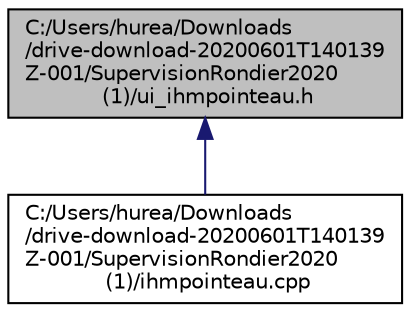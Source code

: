digraph "C:/Users/hurea/Downloads/drive-download-20200601T140139Z-001/SupervisionRondier2020 (1)/ui_ihmpointeau.h"
{
 // LATEX_PDF_SIZE
  edge [fontname="Helvetica",fontsize="10",labelfontname="Helvetica",labelfontsize="10"];
  node [fontname="Helvetica",fontsize="10",shape=record];
  Node1 [label="C:/Users/hurea/Downloads\l/drive-download-20200601T140139\lZ-001/SupervisionRondier2020\l (1)/ui_ihmpointeau.h",height=0.2,width=0.4,color="black", fillcolor="grey75", style="filled", fontcolor="black",tooltip=" "];
  Node1 -> Node2 [dir="back",color="midnightblue",fontsize="10",style="solid"];
  Node2 [label="C:/Users/hurea/Downloads\l/drive-download-20200601T140139\lZ-001/SupervisionRondier2020\l (1)/ihmpointeau.cpp",height=0.2,width=0.4,color="black", fillcolor="white", style="filled",URL="$ihmpointeau_8cpp.html",tooltip="Définition des méthodes de la classe IHMPointeau."];
}
